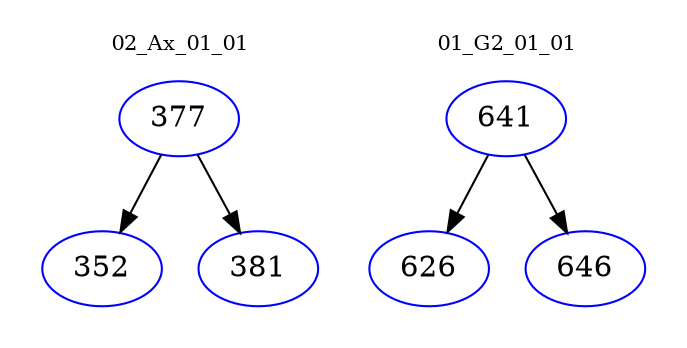 digraph{
subgraph cluster_0 {
color = white
label = "02_Ax_01_01";
fontsize=10;
T0_377 [label="377", color="blue"]
T0_377 -> T0_352 [color="black"]
T0_352 [label="352", color="blue"]
T0_377 -> T0_381 [color="black"]
T0_381 [label="381", color="blue"]
}
subgraph cluster_1 {
color = white
label = "01_G2_01_01";
fontsize=10;
T1_641 [label="641", color="blue"]
T1_641 -> T1_626 [color="black"]
T1_626 [label="626", color="blue"]
T1_641 -> T1_646 [color="black"]
T1_646 [label="646", color="blue"]
}
}
